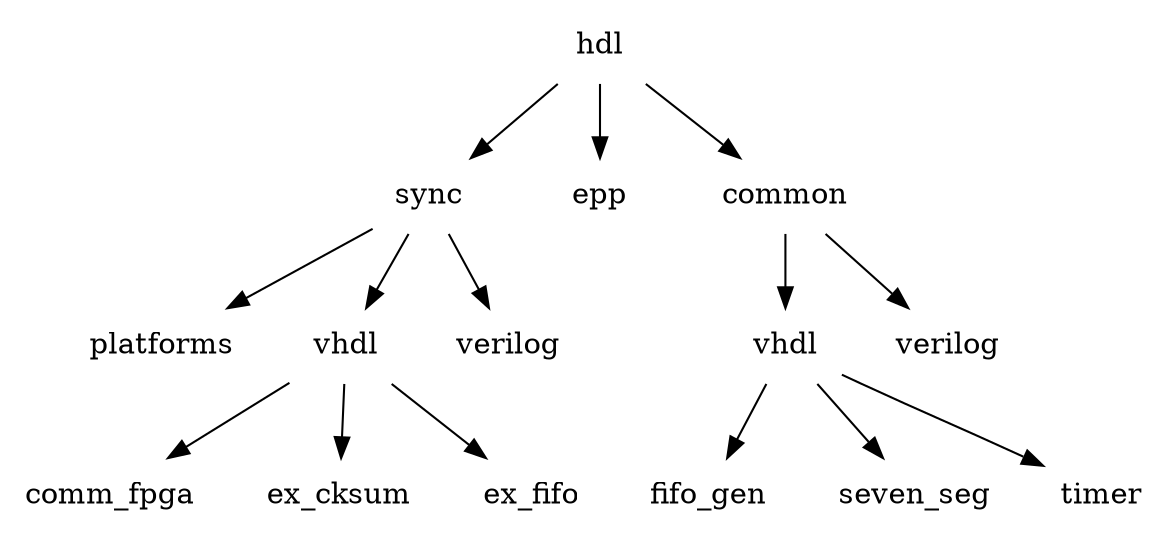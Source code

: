 digraph G {
	node[shape=plaintext];

	hdl->{sync;epp;common};

	sync->{platforms;sync_vhdl;sync_verilog};
	common->{common_vhdl;common_verilog};

	sync_vhdl->{comm_fpga;ex_cksum;ex_fifo};
	common_vhdl->{fifo_gen;seven_seg;timer};

	common_vhdl[label="vhdl"];
	common_verilog[label="verilog"];
	sync_vhdl[label="vhdl"];
	sync_verilog[label="verilog"];
}
